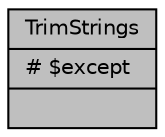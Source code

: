 digraph "TrimStrings"
{
 // LATEX_PDF_SIZE
  bgcolor="transparent";
  edge [fontname="Helvetica",fontsize="10",labelfontname="Helvetica",labelfontsize="10"];
  node [fontname="Helvetica",fontsize="10",shape=record];
  Node1 [label="{TrimStrings\n|# $except\l|}",height=0.2,width=0.4,color="black", fillcolor="grey75", style="filled", fontcolor="black",tooltip="Gestiona los middleware para eliminar espacios de una cadena de texto."];
}
